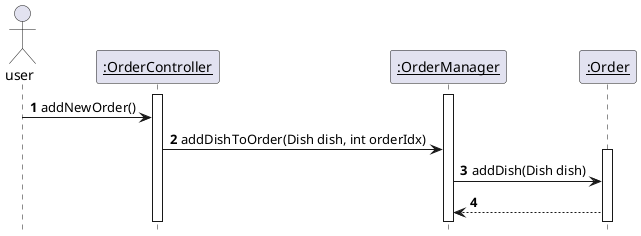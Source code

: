 @startuml
'https://plantuml.com/sequence-diagram

autonumber
hide footbox

actor user
participant "__:OrderController__" as ordercontroller
participant "__:OrderManager__" as ordermanager
participant "__:Order__" as order_

activate ordercontroller
activate ordermanager

user -> ordercontroller: addNewOrder()

ordercontroller -> ordermanager: addDishToOrder(Dish dish, int orderIdx)

activate order_
ordermanager -> order_  : addDish(Dish dish)

order_ --> ordermanager

@enduml